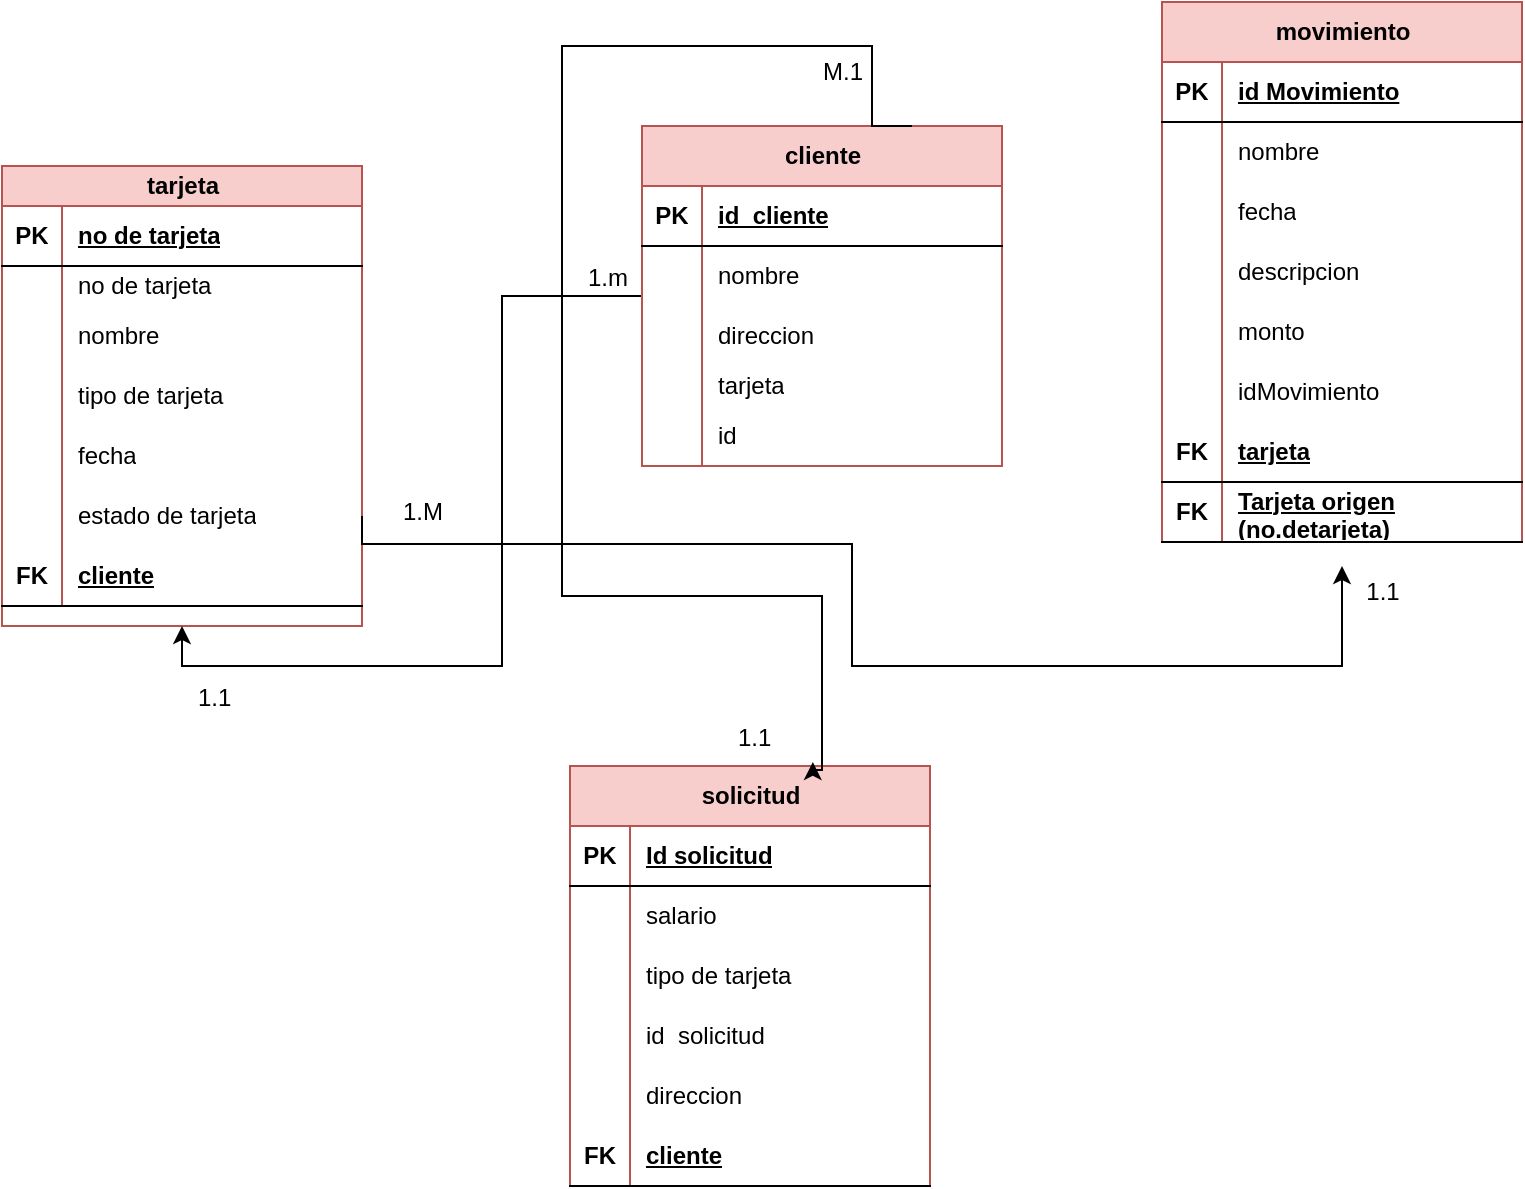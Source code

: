 <mxfile version="24.7.6">
  <diagram name="Página-1" id="qO3LbVS0ft02igVYS6Dx">
    <mxGraphModel dx="1134" dy="637" grid="1" gridSize="10" guides="1" tooltips="1" connect="1" arrows="1" fold="1" page="1" pageScale="1" pageWidth="827" pageHeight="1169" math="0" shadow="0">
      <root>
        <mxCell id="0" />
        <mxCell id="1" parent="0" />
        <mxCell id="I5fQzi0RSRbNH5Lt_8wr-1" value="tarjeta" style="shape=table;startSize=20;container=1;collapsible=1;childLayout=tableLayout;fixedRows=1;rowLines=0;fontStyle=1;align=center;resizeLast=1;html=1;fillColor=#f8cecc;strokeColor=#b85450;" parent="1" vertex="1">
          <mxGeometry x="40" y="90" width="180" height="230" as="geometry" />
        </mxCell>
        <mxCell id="I5fQzi0RSRbNH5Lt_8wr-2" value="" style="shape=tableRow;horizontal=0;startSize=0;swimlaneHead=0;swimlaneBody=0;fillColor=none;collapsible=0;dropTarget=0;points=[[0,0.5],[1,0.5]];portConstraint=eastwest;top=0;left=0;right=0;bottom=1;" parent="I5fQzi0RSRbNH5Lt_8wr-1" vertex="1">
          <mxGeometry y="20" width="180" height="30" as="geometry" />
        </mxCell>
        <mxCell id="I5fQzi0RSRbNH5Lt_8wr-3" value="PK" style="shape=partialRectangle;connectable=0;fillColor=none;top=0;left=0;bottom=0;right=0;fontStyle=1;overflow=hidden;whiteSpace=wrap;html=1;" parent="I5fQzi0RSRbNH5Lt_8wr-2" vertex="1">
          <mxGeometry width="30" height="30" as="geometry">
            <mxRectangle width="30" height="30" as="alternateBounds" />
          </mxGeometry>
        </mxCell>
        <mxCell id="I5fQzi0RSRbNH5Lt_8wr-4" value="no de tarjeta" style="shape=partialRectangle;connectable=0;fillColor=none;top=0;left=0;bottom=0;right=0;align=left;spacingLeft=6;fontStyle=5;overflow=hidden;whiteSpace=wrap;html=1;" parent="I5fQzi0RSRbNH5Lt_8wr-2" vertex="1">
          <mxGeometry x="30" width="150" height="30" as="geometry">
            <mxRectangle width="150" height="30" as="alternateBounds" />
          </mxGeometry>
        </mxCell>
        <mxCell id="I5fQzi0RSRbNH5Lt_8wr-5" value="" style="shape=tableRow;horizontal=0;startSize=0;swimlaneHead=0;swimlaneBody=0;fillColor=none;collapsible=0;dropTarget=0;points=[[0,0.5],[1,0.5]];portConstraint=eastwest;top=0;left=0;right=0;bottom=0;" parent="I5fQzi0RSRbNH5Lt_8wr-1" vertex="1">
          <mxGeometry y="50" width="180" height="20" as="geometry" />
        </mxCell>
        <mxCell id="I5fQzi0RSRbNH5Lt_8wr-6" value="" style="shape=partialRectangle;connectable=0;fillColor=none;top=0;left=0;bottom=0;right=0;editable=1;overflow=hidden;whiteSpace=wrap;html=1;" parent="I5fQzi0RSRbNH5Lt_8wr-5" vertex="1">
          <mxGeometry width="30" height="20" as="geometry">
            <mxRectangle width="30" height="20" as="alternateBounds" />
          </mxGeometry>
        </mxCell>
        <mxCell id="I5fQzi0RSRbNH5Lt_8wr-7" value="no de tarjeta" style="shape=partialRectangle;connectable=0;fillColor=none;top=0;left=0;bottom=0;right=0;align=left;spacingLeft=6;overflow=hidden;whiteSpace=wrap;html=1;" parent="I5fQzi0RSRbNH5Lt_8wr-5" vertex="1">
          <mxGeometry x="30" width="150" height="20" as="geometry">
            <mxRectangle width="150" height="20" as="alternateBounds" />
          </mxGeometry>
        </mxCell>
        <mxCell id="I5fQzi0RSRbNH5Lt_8wr-8" value="" style="shape=tableRow;horizontal=0;startSize=0;swimlaneHead=0;swimlaneBody=0;fillColor=none;collapsible=0;dropTarget=0;points=[[0,0.5],[1,0.5]];portConstraint=eastwest;top=0;left=0;right=0;bottom=0;" parent="I5fQzi0RSRbNH5Lt_8wr-1" vertex="1">
          <mxGeometry y="70" width="180" height="30" as="geometry" />
        </mxCell>
        <mxCell id="I5fQzi0RSRbNH5Lt_8wr-9" value="" style="shape=partialRectangle;connectable=0;fillColor=none;top=0;left=0;bottom=0;right=0;editable=1;overflow=hidden;whiteSpace=wrap;html=1;" parent="I5fQzi0RSRbNH5Lt_8wr-8" vertex="1">
          <mxGeometry width="30" height="30" as="geometry">
            <mxRectangle width="30" height="30" as="alternateBounds" />
          </mxGeometry>
        </mxCell>
        <mxCell id="I5fQzi0RSRbNH5Lt_8wr-10" value="nombre" style="shape=partialRectangle;connectable=0;fillColor=none;top=0;left=0;bottom=0;right=0;align=left;spacingLeft=6;overflow=hidden;whiteSpace=wrap;html=1;" parent="I5fQzi0RSRbNH5Lt_8wr-8" vertex="1">
          <mxGeometry x="30" width="150" height="30" as="geometry">
            <mxRectangle width="150" height="30" as="alternateBounds" />
          </mxGeometry>
        </mxCell>
        <mxCell id="I5fQzi0RSRbNH5Lt_8wr-11" value="" style="shape=tableRow;horizontal=0;startSize=0;swimlaneHead=0;swimlaneBody=0;fillColor=none;collapsible=0;dropTarget=0;points=[[0,0.5],[1,0.5]];portConstraint=eastwest;top=0;left=0;right=0;bottom=0;" parent="I5fQzi0RSRbNH5Lt_8wr-1" vertex="1">
          <mxGeometry y="100" width="180" height="30" as="geometry" />
        </mxCell>
        <mxCell id="I5fQzi0RSRbNH5Lt_8wr-12" value="" style="shape=partialRectangle;connectable=0;fillColor=none;top=0;left=0;bottom=0;right=0;editable=1;overflow=hidden;whiteSpace=wrap;html=1;" parent="I5fQzi0RSRbNH5Lt_8wr-11" vertex="1">
          <mxGeometry width="30" height="30" as="geometry">
            <mxRectangle width="30" height="30" as="alternateBounds" />
          </mxGeometry>
        </mxCell>
        <mxCell id="I5fQzi0RSRbNH5Lt_8wr-13" value="tipo de tarjeta" style="shape=partialRectangle;connectable=0;fillColor=none;top=0;left=0;bottom=0;right=0;align=left;spacingLeft=6;overflow=hidden;whiteSpace=wrap;html=1;" parent="I5fQzi0RSRbNH5Lt_8wr-11" vertex="1">
          <mxGeometry x="30" width="150" height="30" as="geometry">
            <mxRectangle width="150" height="30" as="alternateBounds" />
          </mxGeometry>
        </mxCell>
        <mxCell id="I5fQzi0RSRbNH5Lt_8wr-79" value="" style="shape=tableRow;horizontal=0;startSize=0;swimlaneHead=0;swimlaneBody=0;fillColor=none;collapsible=0;dropTarget=0;points=[[0,0.5],[1,0.5]];portConstraint=eastwest;top=0;left=0;right=0;bottom=0;" parent="I5fQzi0RSRbNH5Lt_8wr-1" vertex="1">
          <mxGeometry y="130" width="180" height="30" as="geometry" />
        </mxCell>
        <mxCell id="I5fQzi0RSRbNH5Lt_8wr-80" value="" style="shape=partialRectangle;connectable=0;fillColor=none;top=0;left=0;bottom=0;right=0;editable=1;overflow=hidden;whiteSpace=wrap;html=1;" parent="I5fQzi0RSRbNH5Lt_8wr-79" vertex="1">
          <mxGeometry width="30" height="30" as="geometry">
            <mxRectangle width="30" height="30" as="alternateBounds" />
          </mxGeometry>
        </mxCell>
        <mxCell id="I5fQzi0RSRbNH5Lt_8wr-81" value="fecha" style="shape=partialRectangle;connectable=0;fillColor=none;top=0;left=0;bottom=0;right=0;align=left;spacingLeft=6;overflow=hidden;whiteSpace=wrap;html=1;" parent="I5fQzi0RSRbNH5Lt_8wr-79" vertex="1">
          <mxGeometry x="30" width="150" height="30" as="geometry">
            <mxRectangle width="150" height="30" as="alternateBounds" />
          </mxGeometry>
        </mxCell>
        <mxCell id="I5fQzi0RSRbNH5Lt_8wr-88" value="" style="shape=tableRow;horizontal=0;startSize=0;swimlaneHead=0;swimlaneBody=0;fillColor=none;collapsible=0;dropTarget=0;points=[[0,0.5],[1,0.5]];portConstraint=eastwest;top=0;left=0;right=0;bottom=0;" parent="I5fQzi0RSRbNH5Lt_8wr-1" vertex="1">
          <mxGeometry y="160" width="180" height="30" as="geometry" />
        </mxCell>
        <mxCell id="I5fQzi0RSRbNH5Lt_8wr-89" value="" style="shape=partialRectangle;connectable=0;fillColor=none;top=0;left=0;bottom=0;right=0;editable=1;overflow=hidden;whiteSpace=wrap;html=1;" parent="I5fQzi0RSRbNH5Lt_8wr-88" vertex="1">
          <mxGeometry width="30" height="30" as="geometry">
            <mxRectangle width="30" height="30" as="alternateBounds" />
          </mxGeometry>
        </mxCell>
        <mxCell id="I5fQzi0RSRbNH5Lt_8wr-90" value="estado de tarjeta" style="shape=partialRectangle;connectable=0;fillColor=none;top=0;left=0;bottom=0;right=0;align=left;spacingLeft=6;overflow=hidden;whiteSpace=wrap;html=1;" parent="I5fQzi0RSRbNH5Lt_8wr-88" vertex="1">
          <mxGeometry x="30" width="150" height="30" as="geometry">
            <mxRectangle width="150" height="30" as="alternateBounds" />
          </mxGeometry>
        </mxCell>
        <mxCell id="I5fQzi0RSRbNH5Lt_8wr-173" value="" style="shape=tableRow;horizontal=0;startSize=0;swimlaneHead=0;swimlaneBody=0;fillColor=none;collapsible=0;dropTarget=0;points=[[0,0.5],[1,0.5]];portConstraint=eastwest;top=0;left=0;right=0;bottom=1;" parent="I5fQzi0RSRbNH5Lt_8wr-1" vertex="1">
          <mxGeometry y="190" width="180" height="30" as="geometry" />
        </mxCell>
        <mxCell id="I5fQzi0RSRbNH5Lt_8wr-174" value="FK" style="shape=partialRectangle;connectable=0;fillColor=none;top=0;left=0;bottom=0;right=0;fontStyle=1;overflow=hidden;whiteSpace=wrap;html=1;" parent="I5fQzi0RSRbNH5Lt_8wr-173" vertex="1">
          <mxGeometry width="30" height="30" as="geometry">
            <mxRectangle width="30" height="30" as="alternateBounds" />
          </mxGeometry>
        </mxCell>
        <mxCell id="I5fQzi0RSRbNH5Lt_8wr-175" value="cliente" style="shape=partialRectangle;connectable=0;fillColor=none;top=0;left=0;bottom=0;right=0;align=left;spacingLeft=6;fontStyle=5;overflow=hidden;whiteSpace=wrap;html=1;" parent="I5fQzi0RSRbNH5Lt_8wr-173" vertex="1">
          <mxGeometry x="30" width="150" height="30" as="geometry">
            <mxRectangle width="150" height="30" as="alternateBounds" />
          </mxGeometry>
        </mxCell>
        <mxCell id="8OlGAr71wiRO_yE92Fbb-11" style="edgeStyle=orthogonalEdgeStyle;rounded=0;orthogonalLoop=1;jettySize=auto;html=1;entryX=0.5;entryY=1;entryDx=0;entryDy=0;" edge="1" parent="1" source="I5fQzi0RSRbNH5Lt_8wr-14" target="I5fQzi0RSRbNH5Lt_8wr-1">
          <mxGeometry relative="1" as="geometry" />
        </mxCell>
        <mxCell id="I5fQzi0RSRbNH5Lt_8wr-14" value="cliente" style="shape=table;startSize=30;container=1;collapsible=1;childLayout=tableLayout;fixedRows=1;rowLines=0;fontStyle=1;align=center;resizeLast=1;html=1;fillColor=#f8cecc;strokeColor=#b85450;" parent="1" vertex="1">
          <mxGeometry x="360" y="70" width="180" height="170" as="geometry" />
        </mxCell>
        <mxCell id="I5fQzi0RSRbNH5Lt_8wr-15" value="" style="shape=tableRow;horizontal=0;startSize=0;swimlaneHead=0;swimlaneBody=0;fillColor=none;collapsible=0;dropTarget=0;points=[[0,0.5],[1,0.5]];portConstraint=eastwest;top=0;left=0;right=0;bottom=1;" parent="I5fQzi0RSRbNH5Lt_8wr-14" vertex="1">
          <mxGeometry y="30" width="180" height="30" as="geometry" />
        </mxCell>
        <mxCell id="I5fQzi0RSRbNH5Lt_8wr-16" value="PK" style="shape=partialRectangle;connectable=0;fillColor=none;top=0;left=0;bottom=0;right=0;fontStyle=1;overflow=hidden;whiteSpace=wrap;html=1;" parent="I5fQzi0RSRbNH5Lt_8wr-15" vertex="1">
          <mxGeometry width="30" height="30" as="geometry">
            <mxRectangle width="30" height="30" as="alternateBounds" />
          </mxGeometry>
        </mxCell>
        <mxCell id="I5fQzi0RSRbNH5Lt_8wr-17" value="id_cliente" style="shape=partialRectangle;connectable=0;fillColor=none;top=0;left=0;bottom=0;right=0;align=left;spacingLeft=6;fontStyle=5;overflow=hidden;whiteSpace=wrap;html=1;" parent="I5fQzi0RSRbNH5Lt_8wr-15" vertex="1">
          <mxGeometry x="30" width="150" height="30" as="geometry">
            <mxRectangle width="150" height="30" as="alternateBounds" />
          </mxGeometry>
        </mxCell>
        <mxCell id="I5fQzi0RSRbNH5Lt_8wr-18" value="" style="shape=tableRow;horizontal=0;startSize=0;swimlaneHead=0;swimlaneBody=0;fillColor=none;collapsible=0;dropTarget=0;points=[[0,0.5],[1,0.5]];portConstraint=eastwest;top=0;left=0;right=0;bottom=0;" parent="I5fQzi0RSRbNH5Lt_8wr-14" vertex="1">
          <mxGeometry y="60" width="180" height="30" as="geometry" />
        </mxCell>
        <mxCell id="I5fQzi0RSRbNH5Lt_8wr-19" value="" style="shape=partialRectangle;connectable=0;fillColor=none;top=0;left=0;bottom=0;right=0;editable=1;overflow=hidden;whiteSpace=wrap;html=1;" parent="I5fQzi0RSRbNH5Lt_8wr-18" vertex="1">
          <mxGeometry width="30" height="30" as="geometry">
            <mxRectangle width="30" height="30" as="alternateBounds" />
          </mxGeometry>
        </mxCell>
        <mxCell id="I5fQzi0RSRbNH5Lt_8wr-20" value="nombre" style="shape=partialRectangle;connectable=0;fillColor=none;top=0;left=0;bottom=0;right=0;align=left;spacingLeft=6;overflow=hidden;whiteSpace=wrap;html=1;" parent="I5fQzi0RSRbNH5Lt_8wr-18" vertex="1">
          <mxGeometry x="30" width="150" height="30" as="geometry">
            <mxRectangle width="150" height="30" as="alternateBounds" />
          </mxGeometry>
        </mxCell>
        <mxCell id="I5fQzi0RSRbNH5Lt_8wr-21" value="" style="shape=tableRow;horizontal=0;startSize=0;swimlaneHead=0;swimlaneBody=0;fillColor=none;collapsible=0;dropTarget=0;points=[[0,0.5],[1,0.5]];portConstraint=eastwest;top=0;left=0;right=0;bottom=0;" parent="I5fQzi0RSRbNH5Lt_8wr-14" vertex="1">
          <mxGeometry y="90" width="180" height="30" as="geometry" />
        </mxCell>
        <mxCell id="I5fQzi0RSRbNH5Lt_8wr-22" value="" style="shape=partialRectangle;connectable=0;fillColor=none;top=0;left=0;bottom=0;right=0;editable=1;overflow=hidden;whiteSpace=wrap;html=1;" parent="I5fQzi0RSRbNH5Lt_8wr-21" vertex="1">
          <mxGeometry width="30" height="30" as="geometry">
            <mxRectangle width="30" height="30" as="alternateBounds" />
          </mxGeometry>
        </mxCell>
        <mxCell id="I5fQzi0RSRbNH5Lt_8wr-23" value="direccion" style="shape=partialRectangle;connectable=0;fillColor=none;top=0;left=0;bottom=0;right=0;align=left;spacingLeft=6;overflow=hidden;whiteSpace=wrap;html=1;" parent="I5fQzi0RSRbNH5Lt_8wr-21" vertex="1">
          <mxGeometry x="30" width="150" height="30" as="geometry">
            <mxRectangle width="150" height="30" as="alternateBounds" />
          </mxGeometry>
        </mxCell>
        <mxCell id="I5fQzi0RSRbNH5Lt_8wr-24" value="" style="shape=tableRow;horizontal=0;startSize=0;swimlaneHead=0;swimlaneBody=0;fillColor=none;collapsible=0;dropTarget=0;points=[[0,0.5],[1,0.5]];portConstraint=eastwest;top=0;left=0;right=0;bottom=0;" parent="I5fQzi0RSRbNH5Lt_8wr-14" vertex="1">
          <mxGeometry y="120" width="180" height="20" as="geometry" />
        </mxCell>
        <mxCell id="I5fQzi0RSRbNH5Lt_8wr-25" value="" style="shape=partialRectangle;connectable=0;fillColor=none;top=0;left=0;bottom=0;right=0;editable=1;overflow=hidden;whiteSpace=wrap;html=1;" parent="I5fQzi0RSRbNH5Lt_8wr-24" vertex="1">
          <mxGeometry width="30" height="20" as="geometry">
            <mxRectangle width="30" height="20" as="alternateBounds" />
          </mxGeometry>
        </mxCell>
        <mxCell id="I5fQzi0RSRbNH5Lt_8wr-26" value="tarjeta" style="shape=partialRectangle;connectable=0;fillColor=none;top=0;left=0;bottom=0;right=0;align=left;spacingLeft=6;overflow=hidden;whiteSpace=wrap;html=1;" parent="I5fQzi0RSRbNH5Lt_8wr-24" vertex="1">
          <mxGeometry x="30" width="150" height="20" as="geometry">
            <mxRectangle width="150" height="20" as="alternateBounds" />
          </mxGeometry>
        </mxCell>
        <mxCell id="I5fQzi0RSRbNH5Lt_8wr-113" value="" style="shape=tableRow;horizontal=0;startSize=0;swimlaneHead=0;swimlaneBody=0;fillColor=none;collapsible=0;dropTarget=0;points=[[0,0.5],[1,0.5]];portConstraint=eastwest;top=0;left=0;right=0;bottom=0;" parent="I5fQzi0RSRbNH5Lt_8wr-14" vertex="1">
          <mxGeometry y="140" width="180" height="30" as="geometry" />
        </mxCell>
        <mxCell id="I5fQzi0RSRbNH5Lt_8wr-114" value="" style="shape=partialRectangle;connectable=0;fillColor=none;top=0;left=0;bottom=0;right=0;editable=1;overflow=hidden;whiteSpace=wrap;html=1;" parent="I5fQzi0RSRbNH5Lt_8wr-113" vertex="1">
          <mxGeometry width="30" height="30" as="geometry">
            <mxRectangle width="30" height="30" as="alternateBounds" />
          </mxGeometry>
        </mxCell>
        <mxCell id="I5fQzi0RSRbNH5Lt_8wr-115" value="id" style="shape=partialRectangle;connectable=0;fillColor=none;top=0;left=0;bottom=0;right=0;align=left;spacingLeft=6;overflow=hidden;whiteSpace=wrap;html=1;" parent="I5fQzi0RSRbNH5Lt_8wr-113" vertex="1">
          <mxGeometry x="30" width="150" height="30" as="geometry">
            <mxRectangle width="150" height="30" as="alternateBounds" />
          </mxGeometry>
        </mxCell>
        <mxCell id="I5fQzi0RSRbNH5Lt_8wr-40" value="solicitud" style="shape=table;startSize=30;container=1;collapsible=1;childLayout=tableLayout;fixedRows=1;rowLines=0;fontStyle=1;align=center;resizeLast=1;html=1;fillColor=#f8cecc;strokeColor=#b85450;" parent="1" vertex="1">
          <mxGeometry x="324" y="390" width="180" height="210" as="geometry" />
        </mxCell>
        <mxCell id="I5fQzi0RSRbNH5Lt_8wr-41" value="" style="shape=tableRow;horizontal=0;startSize=0;swimlaneHead=0;swimlaneBody=0;fillColor=none;collapsible=0;dropTarget=0;points=[[0,0.5],[1,0.5]];portConstraint=eastwest;top=0;left=0;right=0;bottom=1;" parent="I5fQzi0RSRbNH5Lt_8wr-40" vertex="1">
          <mxGeometry y="30" width="180" height="30" as="geometry" />
        </mxCell>
        <mxCell id="I5fQzi0RSRbNH5Lt_8wr-42" value="PK" style="shape=partialRectangle;connectable=0;fillColor=none;top=0;left=0;bottom=0;right=0;fontStyle=1;overflow=hidden;whiteSpace=wrap;html=1;" parent="I5fQzi0RSRbNH5Lt_8wr-41" vertex="1">
          <mxGeometry width="30" height="30" as="geometry">
            <mxRectangle width="30" height="30" as="alternateBounds" />
          </mxGeometry>
        </mxCell>
        <mxCell id="I5fQzi0RSRbNH5Lt_8wr-43" value="Id solicitud" style="shape=partialRectangle;connectable=0;fillColor=none;top=0;left=0;bottom=0;right=0;align=left;spacingLeft=6;fontStyle=5;overflow=hidden;whiteSpace=wrap;html=1;" parent="I5fQzi0RSRbNH5Lt_8wr-41" vertex="1">
          <mxGeometry x="30" width="150" height="30" as="geometry">
            <mxRectangle width="150" height="30" as="alternateBounds" />
          </mxGeometry>
        </mxCell>
        <mxCell id="I5fQzi0RSRbNH5Lt_8wr-44" value="" style="shape=tableRow;horizontal=0;startSize=0;swimlaneHead=0;swimlaneBody=0;fillColor=none;collapsible=0;dropTarget=0;points=[[0,0.5],[1,0.5]];portConstraint=eastwest;top=0;left=0;right=0;bottom=0;" parent="I5fQzi0RSRbNH5Lt_8wr-40" vertex="1">
          <mxGeometry y="60" width="180" height="30" as="geometry" />
        </mxCell>
        <mxCell id="I5fQzi0RSRbNH5Lt_8wr-45" value="" style="shape=partialRectangle;connectable=0;fillColor=none;top=0;left=0;bottom=0;right=0;editable=1;overflow=hidden;whiteSpace=wrap;html=1;" parent="I5fQzi0RSRbNH5Lt_8wr-44" vertex="1">
          <mxGeometry width="30" height="30" as="geometry">
            <mxRectangle width="30" height="30" as="alternateBounds" />
          </mxGeometry>
        </mxCell>
        <mxCell id="I5fQzi0RSRbNH5Lt_8wr-46" value="salario" style="shape=partialRectangle;connectable=0;fillColor=none;top=0;left=0;bottom=0;right=0;align=left;spacingLeft=6;overflow=hidden;whiteSpace=wrap;html=1;" parent="I5fQzi0RSRbNH5Lt_8wr-44" vertex="1">
          <mxGeometry x="30" width="150" height="30" as="geometry">
            <mxRectangle width="150" height="30" as="alternateBounds" />
          </mxGeometry>
        </mxCell>
        <mxCell id="I5fQzi0RSRbNH5Lt_8wr-50" value="" style="shape=tableRow;horizontal=0;startSize=0;swimlaneHead=0;swimlaneBody=0;fillColor=none;collapsible=0;dropTarget=0;points=[[0,0.5],[1,0.5]];portConstraint=eastwest;top=0;left=0;right=0;bottom=0;" parent="I5fQzi0RSRbNH5Lt_8wr-40" vertex="1">
          <mxGeometry y="90" width="180" height="30" as="geometry" />
        </mxCell>
        <mxCell id="I5fQzi0RSRbNH5Lt_8wr-51" value="" style="shape=partialRectangle;connectable=0;fillColor=none;top=0;left=0;bottom=0;right=0;editable=1;overflow=hidden;whiteSpace=wrap;html=1;" parent="I5fQzi0RSRbNH5Lt_8wr-50" vertex="1">
          <mxGeometry width="30" height="30" as="geometry">
            <mxRectangle width="30" height="30" as="alternateBounds" />
          </mxGeometry>
        </mxCell>
        <mxCell id="I5fQzi0RSRbNH5Lt_8wr-52" value="tipo de tarjeta" style="shape=partialRectangle;connectable=0;fillColor=none;top=0;left=0;bottom=0;right=0;align=left;spacingLeft=6;overflow=hidden;whiteSpace=wrap;html=1;" parent="I5fQzi0RSRbNH5Lt_8wr-50" vertex="1">
          <mxGeometry x="30" width="150" height="30" as="geometry">
            <mxRectangle width="150" height="30" as="alternateBounds" />
          </mxGeometry>
        </mxCell>
        <mxCell id="I5fQzi0RSRbNH5Lt_8wr-116" value="" style="shape=tableRow;horizontal=0;startSize=0;swimlaneHead=0;swimlaneBody=0;fillColor=none;collapsible=0;dropTarget=0;points=[[0,0.5],[1,0.5]];portConstraint=eastwest;top=0;left=0;right=0;bottom=0;" parent="I5fQzi0RSRbNH5Lt_8wr-40" vertex="1">
          <mxGeometry y="120" width="180" height="30" as="geometry" />
        </mxCell>
        <mxCell id="I5fQzi0RSRbNH5Lt_8wr-117" value="" style="shape=partialRectangle;connectable=0;fillColor=none;top=0;left=0;bottom=0;right=0;editable=1;overflow=hidden;whiteSpace=wrap;html=1;" parent="I5fQzi0RSRbNH5Lt_8wr-116" vertex="1">
          <mxGeometry width="30" height="30" as="geometry">
            <mxRectangle width="30" height="30" as="alternateBounds" />
          </mxGeometry>
        </mxCell>
        <mxCell id="I5fQzi0RSRbNH5Lt_8wr-118" value="id&amp;nbsp; solicitud" style="shape=partialRectangle;connectable=0;fillColor=none;top=0;left=0;bottom=0;right=0;align=left;spacingLeft=6;overflow=hidden;whiteSpace=wrap;html=1;" parent="I5fQzi0RSRbNH5Lt_8wr-116" vertex="1">
          <mxGeometry x="30" width="150" height="30" as="geometry">
            <mxRectangle width="150" height="30" as="alternateBounds" />
          </mxGeometry>
        </mxCell>
        <mxCell id="I5fQzi0RSRbNH5Lt_8wr-141" value="" style="shape=tableRow;horizontal=0;startSize=0;swimlaneHead=0;swimlaneBody=0;fillColor=none;collapsible=0;dropTarget=0;points=[[0,0.5],[1,0.5]];portConstraint=eastwest;top=0;left=0;right=0;bottom=0;" parent="I5fQzi0RSRbNH5Lt_8wr-40" vertex="1">
          <mxGeometry y="150" width="180" height="30" as="geometry" />
        </mxCell>
        <mxCell id="I5fQzi0RSRbNH5Lt_8wr-142" value="" style="shape=partialRectangle;connectable=0;fillColor=none;top=0;left=0;bottom=0;right=0;editable=1;overflow=hidden;whiteSpace=wrap;html=1;" parent="I5fQzi0RSRbNH5Lt_8wr-141" vertex="1">
          <mxGeometry width="30" height="30" as="geometry">
            <mxRectangle width="30" height="30" as="alternateBounds" />
          </mxGeometry>
        </mxCell>
        <mxCell id="I5fQzi0RSRbNH5Lt_8wr-143" value="direccion" style="shape=partialRectangle;connectable=0;fillColor=none;top=0;left=0;bottom=0;right=0;align=left;spacingLeft=6;overflow=hidden;whiteSpace=wrap;html=1;" parent="I5fQzi0RSRbNH5Lt_8wr-141" vertex="1">
          <mxGeometry x="30" width="150" height="30" as="geometry">
            <mxRectangle width="150" height="30" as="alternateBounds" />
          </mxGeometry>
        </mxCell>
        <mxCell id="I5fQzi0RSRbNH5Lt_8wr-163" value="" style="shape=tableRow;horizontal=0;startSize=0;swimlaneHead=0;swimlaneBody=0;fillColor=none;collapsible=0;dropTarget=0;points=[[0,0.5],[1,0.5]];portConstraint=eastwest;top=0;left=0;right=0;bottom=1;" parent="I5fQzi0RSRbNH5Lt_8wr-40" vertex="1">
          <mxGeometry y="180" width="180" height="30" as="geometry" />
        </mxCell>
        <mxCell id="I5fQzi0RSRbNH5Lt_8wr-164" value="FK" style="shape=partialRectangle;connectable=0;fillColor=none;top=0;left=0;bottom=0;right=0;fontStyle=1;overflow=hidden;whiteSpace=wrap;html=1;" parent="I5fQzi0RSRbNH5Lt_8wr-163" vertex="1">
          <mxGeometry width="30" height="30" as="geometry">
            <mxRectangle width="30" height="30" as="alternateBounds" />
          </mxGeometry>
        </mxCell>
        <mxCell id="I5fQzi0RSRbNH5Lt_8wr-165" value="cliente" style="shape=partialRectangle;connectable=0;fillColor=none;top=0;left=0;bottom=0;right=0;align=left;spacingLeft=6;fontStyle=5;overflow=hidden;whiteSpace=wrap;html=1;" parent="I5fQzi0RSRbNH5Lt_8wr-163" vertex="1">
          <mxGeometry x="30" width="150" height="30" as="geometry">
            <mxRectangle width="150" height="30" as="alternateBounds" />
          </mxGeometry>
        </mxCell>
        <mxCell id="I5fQzi0RSRbNH5Lt_8wr-53" value="movimiento" style="shape=table;startSize=30;container=1;collapsible=1;childLayout=tableLayout;fixedRows=1;rowLines=0;fontStyle=1;align=center;resizeLast=1;html=1;fillColor=#f8cecc;strokeColor=#b85450;" parent="1" vertex="1">
          <mxGeometry x="620" y="8" width="180" height="270" as="geometry" />
        </mxCell>
        <mxCell id="I5fQzi0RSRbNH5Lt_8wr-54" value="" style="shape=tableRow;horizontal=0;startSize=0;swimlaneHead=0;swimlaneBody=0;fillColor=none;collapsible=0;dropTarget=0;points=[[0,0.5],[1,0.5]];portConstraint=eastwest;top=0;left=0;right=0;bottom=1;" parent="I5fQzi0RSRbNH5Lt_8wr-53" vertex="1">
          <mxGeometry y="30" width="180" height="30" as="geometry" />
        </mxCell>
        <mxCell id="I5fQzi0RSRbNH5Lt_8wr-55" value="PK" style="shape=partialRectangle;connectable=0;fillColor=none;top=0;left=0;bottom=0;right=0;fontStyle=1;overflow=hidden;whiteSpace=wrap;html=1;" parent="I5fQzi0RSRbNH5Lt_8wr-54" vertex="1">
          <mxGeometry width="30" height="30" as="geometry">
            <mxRectangle width="30" height="30" as="alternateBounds" />
          </mxGeometry>
        </mxCell>
        <mxCell id="I5fQzi0RSRbNH5Lt_8wr-56" value="id Movimiento" style="shape=partialRectangle;connectable=0;fillColor=none;top=0;left=0;bottom=0;right=0;align=left;spacingLeft=6;fontStyle=5;overflow=hidden;whiteSpace=wrap;html=1;" parent="I5fQzi0RSRbNH5Lt_8wr-54" vertex="1">
          <mxGeometry x="30" width="150" height="30" as="geometry">
            <mxRectangle width="150" height="30" as="alternateBounds" />
          </mxGeometry>
        </mxCell>
        <mxCell id="I5fQzi0RSRbNH5Lt_8wr-57" value="" style="shape=tableRow;horizontal=0;startSize=0;swimlaneHead=0;swimlaneBody=0;fillColor=none;collapsible=0;dropTarget=0;points=[[0,0.5],[1,0.5]];portConstraint=eastwest;top=0;left=0;right=0;bottom=0;" parent="I5fQzi0RSRbNH5Lt_8wr-53" vertex="1">
          <mxGeometry y="60" width="180" height="30" as="geometry" />
        </mxCell>
        <mxCell id="I5fQzi0RSRbNH5Lt_8wr-58" value="" style="shape=partialRectangle;connectable=0;fillColor=none;top=0;left=0;bottom=0;right=0;editable=1;overflow=hidden;whiteSpace=wrap;html=1;" parent="I5fQzi0RSRbNH5Lt_8wr-57" vertex="1">
          <mxGeometry width="30" height="30" as="geometry">
            <mxRectangle width="30" height="30" as="alternateBounds" />
          </mxGeometry>
        </mxCell>
        <mxCell id="I5fQzi0RSRbNH5Lt_8wr-59" value="nombre" style="shape=partialRectangle;connectable=0;fillColor=none;top=0;left=0;bottom=0;right=0;align=left;spacingLeft=6;overflow=hidden;whiteSpace=wrap;html=1;" parent="I5fQzi0RSRbNH5Lt_8wr-57" vertex="1">
          <mxGeometry x="30" width="150" height="30" as="geometry">
            <mxRectangle width="150" height="30" as="alternateBounds" />
          </mxGeometry>
        </mxCell>
        <mxCell id="I5fQzi0RSRbNH5Lt_8wr-82" value="" style="shape=tableRow;horizontal=0;startSize=0;swimlaneHead=0;swimlaneBody=0;fillColor=none;collapsible=0;dropTarget=0;points=[[0,0.5],[1,0.5]];portConstraint=eastwest;top=0;left=0;right=0;bottom=0;" parent="I5fQzi0RSRbNH5Lt_8wr-53" vertex="1">
          <mxGeometry y="90" width="180" height="30" as="geometry" />
        </mxCell>
        <mxCell id="I5fQzi0RSRbNH5Lt_8wr-83" value="" style="shape=partialRectangle;connectable=0;fillColor=none;top=0;left=0;bottom=0;right=0;editable=1;overflow=hidden;whiteSpace=wrap;html=1;" parent="I5fQzi0RSRbNH5Lt_8wr-82" vertex="1">
          <mxGeometry width="30" height="30" as="geometry">
            <mxRectangle width="30" height="30" as="alternateBounds" />
          </mxGeometry>
        </mxCell>
        <mxCell id="I5fQzi0RSRbNH5Lt_8wr-84" value="fecha" style="shape=partialRectangle;connectable=0;fillColor=none;top=0;left=0;bottom=0;right=0;align=left;spacingLeft=6;overflow=hidden;whiteSpace=wrap;html=1;" parent="I5fQzi0RSRbNH5Lt_8wr-82" vertex="1">
          <mxGeometry x="30" width="150" height="30" as="geometry">
            <mxRectangle width="150" height="30" as="alternateBounds" />
          </mxGeometry>
        </mxCell>
        <mxCell id="I5fQzi0RSRbNH5Lt_8wr-85" value="" style="shape=tableRow;horizontal=0;startSize=0;swimlaneHead=0;swimlaneBody=0;fillColor=none;collapsible=0;dropTarget=0;points=[[0,0.5],[1,0.5]];portConstraint=eastwest;top=0;left=0;right=0;bottom=0;" parent="I5fQzi0RSRbNH5Lt_8wr-53" vertex="1">
          <mxGeometry y="120" width="180" height="30" as="geometry" />
        </mxCell>
        <mxCell id="I5fQzi0RSRbNH5Lt_8wr-86" value="" style="shape=partialRectangle;connectable=0;fillColor=none;top=0;left=0;bottom=0;right=0;editable=1;overflow=hidden;whiteSpace=wrap;html=1;" parent="I5fQzi0RSRbNH5Lt_8wr-85" vertex="1">
          <mxGeometry width="30" height="30" as="geometry">
            <mxRectangle width="30" height="30" as="alternateBounds" />
          </mxGeometry>
        </mxCell>
        <mxCell id="I5fQzi0RSRbNH5Lt_8wr-87" value="descripcion" style="shape=partialRectangle;connectable=0;fillColor=none;top=0;left=0;bottom=0;right=0;align=left;spacingLeft=6;overflow=hidden;whiteSpace=wrap;html=1;" parent="I5fQzi0RSRbNH5Lt_8wr-85" vertex="1">
          <mxGeometry x="30" width="150" height="30" as="geometry">
            <mxRectangle width="150" height="30" as="alternateBounds" />
          </mxGeometry>
        </mxCell>
        <mxCell id="I5fQzi0RSRbNH5Lt_8wr-110" value="" style="shape=tableRow;horizontal=0;startSize=0;swimlaneHead=0;swimlaneBody=0;fillColor=none;collapsible=0;dropTarget=0;points=[[0,0.5],[1,0.5]];portConstraint=eastwest;top=0;left=0;right=0;bottom=0;" parent="I5fQzi0RSRbNH5Lt_8wr-53" vertex="1">
          <mxGeometry y="150" width="180" height="30" as="geometry" />
        </mxCell>
        <mxCell id="I5fQzi0RSRbNH5Lt_8wr-111" value="" style="shape=partialRectangle;connectable=0;fillColor=none;top=0;left=0;bottom=0;right=0;editable=1;overflow=hidden;whiteSpace=wrap;html=1;" parent="I5fQzi0RSRbNH5Lt_8wr-110" vertex="1">
          <mxGeometry width="30" height="30" as="geometry">
            <mxRectangle width="30" height="30" as="alternateBounds" />
          </mxGeometry>
        </mxCell>
        <mxCell id="I5fQzi0RSRbNH5Lt_8wr-112" value="monto" style="shape=partialRectangle;connectable=0;fillColor=none;top=0;left=0;bottom=0;right=0;align=left;spacingLeft=6;overflow=hidden;whiteSpace=wrap;html=1;" parent="I5fQzi0RSRbNH5Lt_8wr-110" vertex="1">
          <mxGeometry x="30" width="150" height="30" as="geometry">
            <mxRectangle width="150" height="30" as="alternateBounds" />
          </mxGeometry>
        </mxCell>
        <mxCell id="I5fQzi0RSRbNH5Lt_8wr-135" value="" style="shape=tableRow;horizontal=0;startSize=0;swimlaneHead=0;swimlaneBody=0;fillColor=none;collapsible=0;dropTarget=0;points=[[0,0.5],[1,0.5]];portConstraint=eastwest;top=0;left=0;right=0;bottom=0;" parent="I5fQzi0RSRbNH5Lt_8wr-53" vertex="1">
          <mxGeometry y="180" width="180" height="30" as="geometry" />
        </mxCell>
        <mxCell id="I5fQzi0RSRbNH5Lt_8wr-136" value="" style="shape=partialRectangle;connectable=0;fillColor=none;top=0;left=0;bottom=0;right=0;editable=1;overflow=hidden;whiteSpace=wrap;html=1;" parent="I5fQzi0RSRbNH5Lt_8wr-135" vertex="1">
          <mxGeometry width="30" height="30" as="geometry">
            <mxRectangle width="30" height="30" as="alternateBounds" />
          </mxGeometry>
        </mxCell>
        <mxCell id="I5fQzi0RSRbNH5Lt_8wr-137" value="idMovimiento" style="shape=partialRectangle;connectable=0;fillColor=none;top=0;left=0;bottom=0;right=0;align=left;spacingLeft=6;overflow=hidden;whiteSpace=wrap;html=1;" parent="I5fQzi0RSRbNH5Lt_8wr-135" vertex="1">
          <mxGeometry x="30" width="150" height="30" as="geometry">
            <mxRectangle width="150" height="30" as="alternateBounds" />
          </mxGeometry>
        </mxCell>
        <mxCell id="I5fQzi0RSRbNH5Lt_8wr-147" value="" style="shape=tableRow;horizontal=0;startSize=0;swimlaneHead=0;swimlaneBody=0;fillColor=none;collapsible=0;dropTarget=0;points=[[0,0.5],[1,0.5]];portConstraint=eastwest;top=0;left=0;right=0;bottom=1;" parent="I5fQzi0RSRbNH5Lt_8wr-53" vertex="1">
          <mxGeometry y="210" width="180" height="30" as="geometry" />
        </mxCell>
        <mxCell id="I5fQzi0RSRbNH5Lt_8wr-148" value="FK" style="shape=partialRectangle;connectable=0;fillColor=none;top=0;left=0;bottom=0;right=0;fontStyle=1;overflow=hidden;whiteSpace=wrap;html=1;" parent="I5fQzi0RSRbNH5Lt_8wr-147" vertex="1">
          <mxGeometry width="30" height="30" as="geometry">
            <mxRectangle width="30" height="30" as="alternateBounds" />
          </mxGeometry>
        </mxCell>
        <mxCell id="I5fQzi0RSRbNH5Lt_8wr-149" value="tarjeta" style="shape=partialRectangle;connectable=0;fillColor=none;top=0;left=0;bottom=0;right=0;align=left;spacingLeft=6;fontStyle=5;overflow=hidden;whiteSpace=wrap;html=1;" parent="I5fQzi0RSRbNH5Lt_8wr-147" vertex="1">
          <mxGeometry x="30" width="150" height="30" as="geometry">
            <mxRectangle width="150" height="30" as="alternateBounds" />
          </mxGeometry>
        </mxCell>
        <mxCell id="I5fQzi0RSRbNH5Lt_8wr-166" value="" style="shape=tableRow;horizontal=0;startSize=0;swimlaneHead=0;swimlaneBody=0;fillColor=none;collapsible=0;dropTarget=0;points=[[0,0.5],[1,0.5]];portConstraint=eastwest;top=0;left=0;right=0;bottom=1;" parent="I5fQzi0RSRbNH5Lt_8wr-53" vertex="1">
          <mxGeometry y="240" width="180" height="30" as="geometry" />
        </mxCell>
        <mxCell id="I5fQzi0RSRbNH5Lt_8wr-167" value="FK" style="shape=partialRectangle;connectable=0;fillColor=none;top=0;left=0;bottom=0;right=0;fontStyle=1;overflow=hidden;whiteSpace=wrap;html=1;" parent="I5fQzi0RSRbNH5Lt_8wr-166" vertex="1">
          <mxGeometry width="30" height="30" as="geometry">
            <mxRectangle width="30" height="30" as="alternateBounds" />
          </mxGeometry>
        </mxCell>
        <mxCell id="I5fQzi0RSRbNH5Lt_8wr-168" value="Tarjeta origen (no.detarjeta)" style="shape=partialRectangle;connectable=0;fillColor=none;top=0;left=0;bottom=0;right=0;align=left;spacingLeft=6;fontStyle=5;overflow=hidden;whiteSpace=wrap;html=1;" parent="I5fQzi0RSRbNH5Lt_8wr-166" vertex="1">
          <mxGeometry x="30" width="150" height="30" as="geometry">
            <mxRectangle width="150" height="30" as="alternateBounds" />
          </mxGeometry>
        </mxCell>
        <mxCell id="8OlGAr71wiRO_yE92Fbb-1" style="edgeStyle=orthogonalEdgeStyle;rounded=0;orthogonalLoop=1;jettySize=auto;html=1;exitX=0.75;exitY=0;exitDx=0;exitDy=0;entryX=0.419;entryY=0.933;entryDx=0;entryDy=0;entryPerimeter=0;" edge="1" parent="1" source="I5fQzi0RSRbNH5Lt_8wr-14" target="8OlGAr71wiRO_yE92Fbb-3">
          <mxGeometry relative="1" as="geometry">
            <Array as="points">
              <mxPoint x="475" y="30" />
              <mxPoint x="320" y="30" />
              <mxPoint x="320" y="305" />
              <mxPoint x="450" y="305" />
              <mxPoint x="450" y="392" />
              <mxPoint x="445" y="392" />
            </Array>
          </mxGeometry>
        </mxCell>
        <mxCell id="8OlGAr71wiRO_yE92Fbb-2" value="" style="shape=table;startSize=0;container=1;collapsible=1;childLayout=tableLayout;fixedRows=1;rowLines=0;fontStyle=0;align=center;resizeLast=1;strokeColor=none;fillColor=none;collapsible=0;whiteSpace=wrap;html=1;" vertex="1" parent="1">
          <mxGeometry x="370" y="360" width="180" height="30" as="geometry" />
        </mxCell>
        <mxCell id="8OlGAr71wiRO_yE92Fbb-3" value="" style="shape=tableRow;horizontal=0;startSize=0;swimlaneHead=0;swimlaneBody=0;fillColor=none;collapsible=0;dropTarget=0;points=[[0,0.5],[1,0.5]];portConstraint=eastwest;top=0;left=0;right=0;bottom=0;" vertex="1" parent="8OlGAr71wiRO_yE92Fbb-2">
          <mxGeometry width="180" height="30" as="geometry" />
        </mxCell>
        <mxCell id="8OlGAr71wiRO_yE92Fbb-4" value="" style="shape=partialRectangle;connectable=0;fillColor=none;top=0;left=0;bottom=0;right=0;editable=1;overflow=hidden;" vertex="1" parent="8OlGAr71wiRO_yE92Fbb-3">
          <mxGeometry width="30" height="30" as="geometry">
            <mxRectangle width="30" height="30" as="alternateBounds" />
          </mxGeometry>
        </mxCell>
        <mxCell id="8OlGAr71wiRO_yE92Fbb-5" value="1.1" style="shape=partialRectangle;connectable=0;fillColor=none;top=0;left=0;bottom=0;right=0;align=left;spacingLeft=6;overflow=hidden;" vertex="1" parent="8OlGAr71wiRO_yE92Fbb-3">
          <mxGeometry x="30" width="150" height="30" as="geometry">
            <mxRectangle width="150" height="30" as="alternateBounds" />
          </mxGeometry>
        </mxCell>
        <mxCell id="8OlGAr71wiRO_yE92Fbb-6" value="M.1" style="text;html=1;align=center;verticalAlign=middle;resizable=0;points=[];autosize=1;strokeColor=none;fillColor=none;" vertex="1" parent="1">
          <mxGeometry x="440" y="28" width="40" height="30" as="geometry" />
        </mxCell>
        <mxCell id="8OlGAr71wiRO_yE92Fbb-12" value="" style="shape=table;startSize=0;container=1;collapsible=1;childLayout=tableLayout;fixedRows=1;rowLines=0;fontStyle=0;align=center;resizeLast=1;strokeColor=none;fillColor=none;collapsible=0;whiteSpace=wrap;html=1;" vertex="1" parent="1">
          <mxGeometry x="100" y="340" width="180" height="30" as="geometry" />
        </mxCell>
        <mxCell id="8OlGAr71wiRO_yE92Fbb-13" value="" style="shape=tableRow;horizontal=0;startSize=0;swimlaneHead=0;swimlaneBody=0;fillColor=none;collapsible=0;dropTarget=0;points=[[0,0.5],[1,0.5]];portConstraint=eastwest;top=0;left=0;right=0;bottom=0;" vertex="1" parent="8OlGAr71wiRO_yE92Fbb-12">
          <mxGeometry width="180" height="30" as="geometry" />
        </mxCell>
        <mxCell id="8OlGAr71wiRO_yE92Fbb-14" value="" style="shape=partialRectangle;connectable=0;fillColor=none;top=0;left=0;bottom=0;right=0;editable=1;overflow=hidden;" vertex="1" parent="8OlGAr71wiRO_yE92Fbb-13">
          <mxGeometry width="30" height="30" as="geometry">
            <mxRectangle width="30" height="30" as="alternateBounds" />
          </mxGeometry>
        </mxCell>
        <mxCell id="8OlGAr71wiRO_yE92Fbb-15" value="1.1" style="shape=partialRectangle;connectable=0;fillColor=none;top=0;left=0;bottom=0;right=0;align=left;spacingLeft=6;overflow=hidden;" vertex="1" parent="8OlGAr71wiRO_yE92Fbb-13">
          <mxGeometry x="30" width="150" height="30" as="geometry">
            <mxRectangle width="150" height="30" as="alternateBounds" />
          </mxGeometry>
        </mxCell>
        <mxCell id="8OlGAr71wiRO_yE92Fbb-16" value="" style="shape=table;startSize=0;container=1;collapsible=1;childLayout=tableLayout;fixedRows=1;rowLines=0;fontStyle=0;align=center;resizeLast=1;strokeColor=none;fillColor=none;collapsible=0;whiteSpace=wrap;html=1;" vertex="1" parent="1">
          <mxGeometry x="295" y="130" width="180" height="30" as="geometry" />
        </mxCell>
        <mxCell id="8OlGAr71wiRO_yE92Fbb-17" value="" style="shape=tableRow;horizontal=0;startSize=0;swimlaneHead=0;swimlaneBody=0;fillColor=none;collapsible=0;dropTarget=0;points=[[0,0.5],[1,0.5]];portConstraint=eastwest;top=0;left=0;right=0;bottom=0;" vertex="1" parent="8OlGAr71wiRO_yE92Fbb-16">
          <mxGeometry width="180" height="30" as="geometry" />
        </mxCell>
        <mxCell id="8OlGAr71wiRO_yE92Fbb-18" value="" style="shape=partialRectangle;connectable=0;fillColor=none;top=0;left=0;bottom=0;right=0;editable=1;overflow=hidden;" vertex="1" parent="8OlGAr71wiRO_yE92Fbb-17">
          <mxGeometry width="30" height="30" as="geometry">
            <mxRectangle width="30" height="30" as="alternateBounds" />
          </mxGeometry>
        </mxCell>
        <mxCell id="8OlGAr71wiRO_yE92Fbb-19" value="1.m" style="shape=partialRectangle;connectable=0;fillColor=none;top=0;left=0;bottom=0;right=0;align=left;spacingLeft=6;overflow=hidden;" vertex="1" parent="8OlGAr71wiRO_yE92Fbb-17">
          <mxGeometry x="30" width="150" height="30" as="geometry">
            <mxRectangle width="150" height="30" as="alternateBounds" />
          </mxGeometry>
        </mxCell>
        <mxCell id="8OlGAr71wiRO_yE92Fbb-21" style="edgeStyle=orthogonalEdgeStyle;rounded=0;orthogonalLoop=1;jettySize=auto;html=1;exitX=1;exitY=0.5;exitDx=0;exitDy=0;" edge="1" parent="1">
          <mxGeometry relative="1" as="geometry">
            <mxPoint x="710" y="290" as="targetPoint" />
            <mxPoint x="220" y="265" as="sourcePoint" />
            <Array as="points">
              <mxPoint x="220" y="279" />
              <mxPoint x="465" y="279" />
              <mxPoint x="465" y="340" />
              <mxPoint x="710" y="340" />
            </Array>
          </mxGeometry>
        </mxCell>
        <mxCell id="8OlGAr71wiRO_yE92Fbb-25" value="1.M" style="text;html=1;align=center;verticalAlign=middle;resizable=0;points=[];autosize=1;strokeColor=none;fillColor=none;" vertex="1" parent="1">
          <mxGeometry x="230" y="248" width="40" height="30" as="geometry" />
        </mxCell>
        <mxCell id="8OlGAr71wiRO_yE92Fbb-26" value="1.1" style="text;html=1;align=center;verticalAlign=middle;resizable=0;points=[];autosize=1;strokeColor=none;fillColor=none;" vertex="1" parent="1">
          <mxGeometry x="710" y="288" width="40" height="30" as="geometry" />
        </mxCell>
      </root>
    </mxGraphModel>
  </diagram>
</mxfile>
